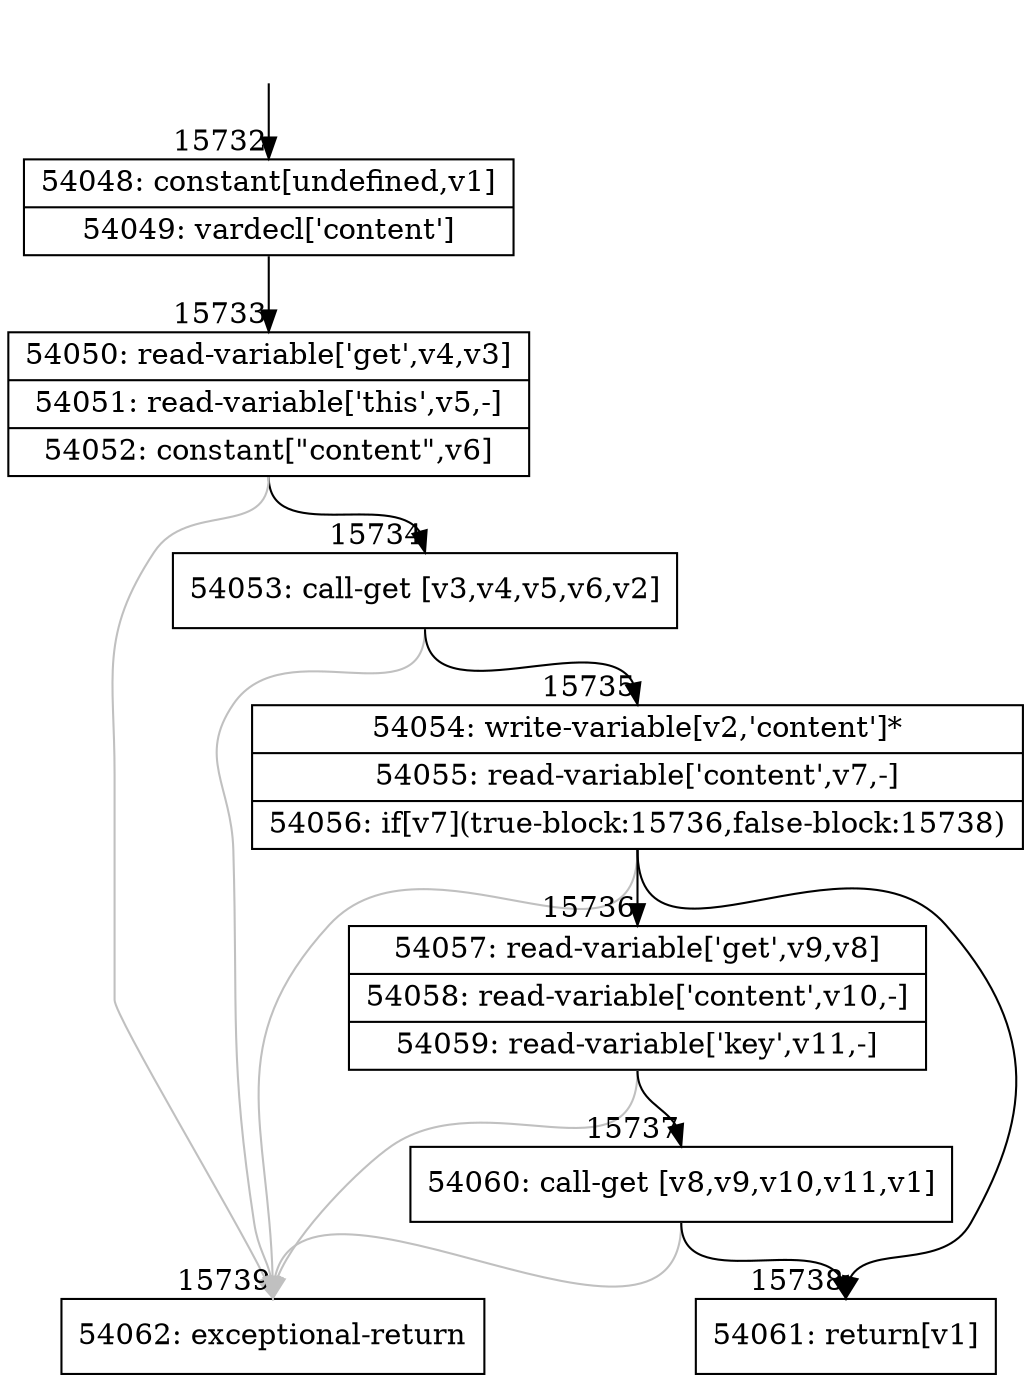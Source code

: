 digraph {
rankdir="TD"
BB_entry1339[shape=none,label=""];
BB_entry1339 -> BB15732 [tailport=s, headport=n, headlabel="    15732"]
BB15732 [shape=record label="{54048: constant[undefined,v1]|54049: vardecl['content']}" ] 
BB15732 -> BB15733 [tailport=s, headport=n, headlabel="      15733"]
BB15733 [shape=record label="{54050: read-variable['get',v4,v3]|54051: read-variable['this',v5,-]|54052: constant[\"content\",v6]}" ] 
BB15733 -> BB15734 [tailport=s, headport=n, headlabel="      15734"]
BB15733 -> BB15739 [tailport=s, headport=n, color=gray, headlabel="      15739"]
BB15734 [shape=record label="{54053: call-get [v3,v4,v5,v6,v2]}" ] 
BB15734 -> BB15735 [tailport=s, headport=n, headlabel="      15735"]
BB15734 -> BB15739 [tailport=s, headport=n, color=gray]
BB15735 [shape=record label="{54054: write-variable[v2,'content']*|54055: read-variable['content',v7,-]|54056: if[v7](true-block:15736,false-block:15738)}" ] 
BB15735 -> BB15736 [tailport=s, headport=n, headlabel="      15736"]
BB15735 -> BB15738 [tailport=s, headport=n, headlabel="      15738"]
BB15735 -> BB15739 [tailport=s, headport=n, color=gray]
BB15736 [shape=record label="{54057: read-variable['get',v9,v8]|54058: read-variable['content',v10,-]|54059: read-variable['key',v11,-]}" ] 
BB15736 -> BB15737 [tailport=s, headport=n, headlabel="      15737"]
BB15736 -> BB15739 [tailport=s, headport=n, color=gray]
BB15737 [shape=record label="{54060: call-get [v8,v9,v10,v11,v1]}" ] 
BB15737 -> BB15738 [tailport=s, headport=n]
BB15737 -> BB15739 [tailport=s, headport=n, color=gray]
BB15738 [shape=record label="{54061: return[v1]}" ] 
BB15739 [shape=record label="{54062: exceptional-return}" ] 
//#$~ 28969
}
